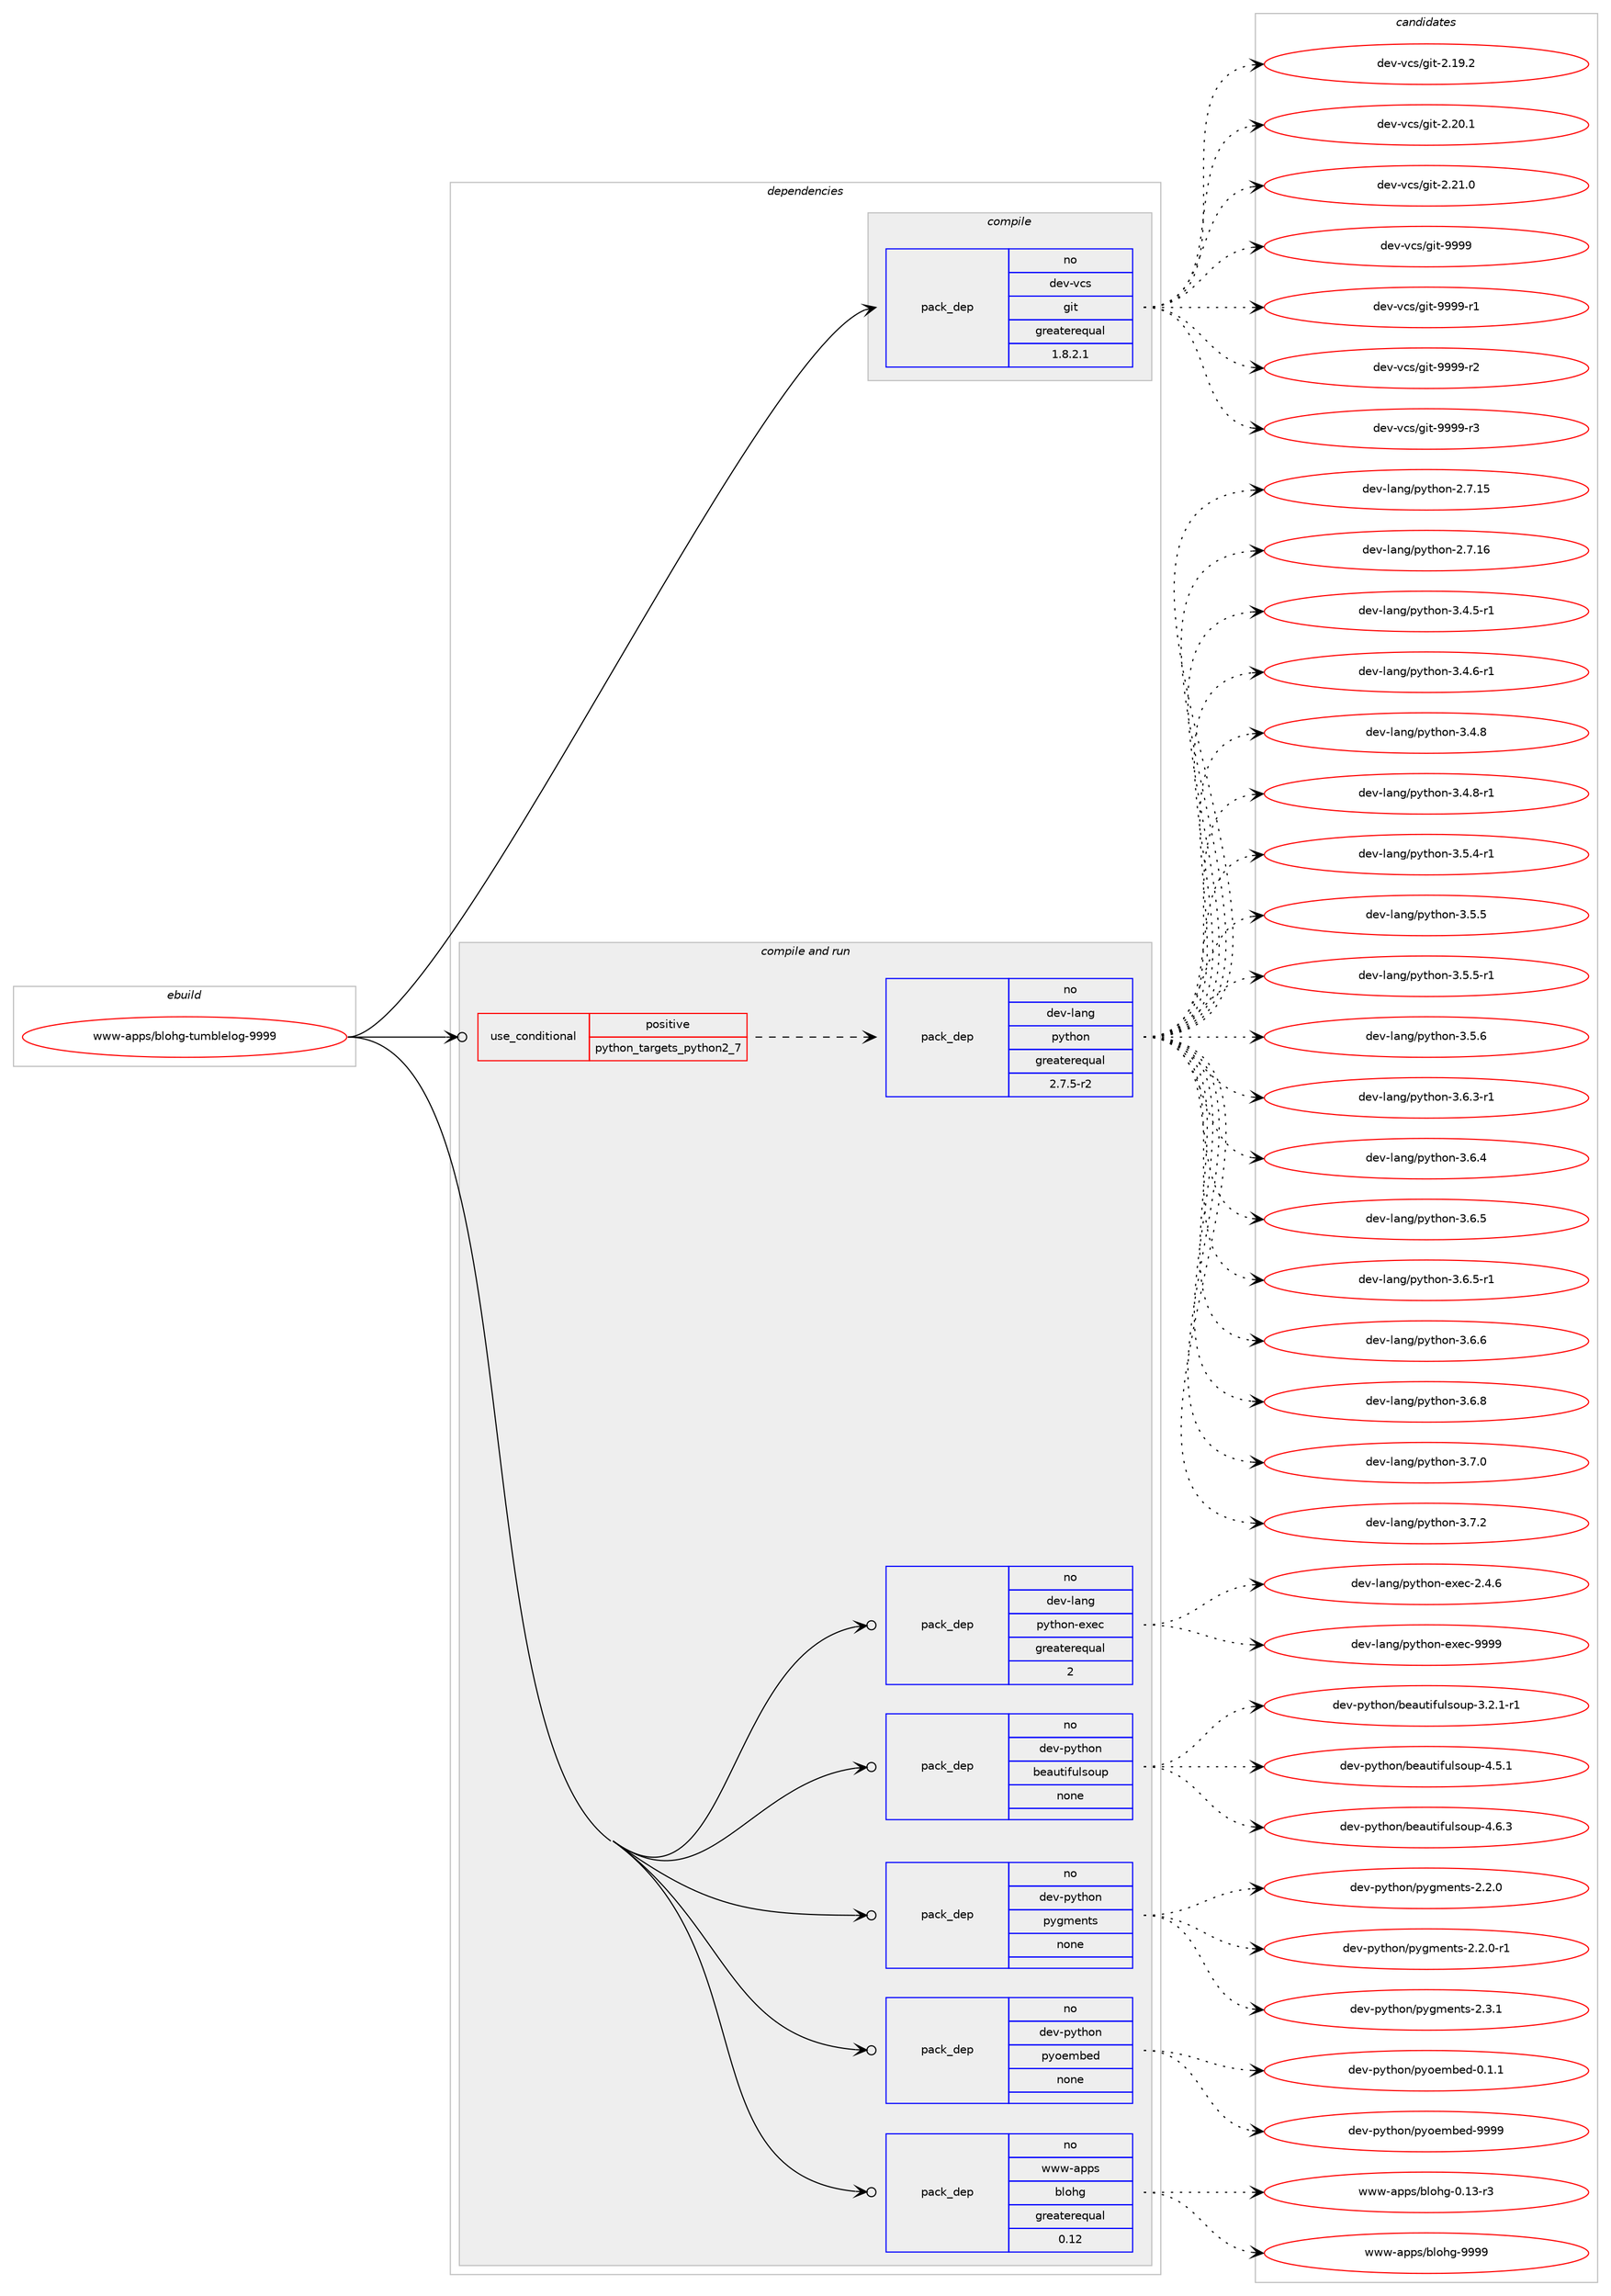 digraph prolog {

# *************
# Graph options
# *************

newrank=true;
concentrate=true;
compound=true;
graph [rankdir=LR,fontname=Helvetica,fontsize=10,ranksep=1.5];#, ranksep=2.5, nodesep=0.2];
edge  [arrowhead=vee];
node  [fontname=Helvetica,fontsize=10];

# **********
# The ebuild
# **********

subgraph cluster_leftcol {
color=gray;
rank=same;
label=<<i>ebuild</i>>;
id [label="www-apps/blohg-tumblelog-9999", color=red, width=4, href="../www-apps/blohg-tumblelog-9999.svg"];
}

# ****************
# The dependencies
# ****************

subgraph cluster_midcol {
color=gray;
label=<<i>dependencies</i>>;
subgraph cluster_compile {
fillcolor="#eeeeee";
style=filled;
label=<<i>compile</i>>;
subgraph pack1251896 {
dependency1743972 [label=<<TABLE BORDER="0" CELLBORDER="1" CELLSPACING="0" CELLPADDING="4" WIDTH="220"><TR><TD ROWSPAN="6" CELLPADDING="30">pack_dep</TD></TR><TR><TD WIDTH="110">no</TD></TR><TR><TD>dev-vcs</TD></TR><TR><TD>git</TD></TR><TR><TD>greaterequal</TD></TR><TR><TD>1.8.2.1</TD></TR></TABLE>>, shape=none, color=blue];
}
id:e -> dependency1743972:w [weight=20,style="solid",arrowhead="vee"];
}
subgraph cluster_compileandrun {
fillcolor="#eeeeee";
style=filled;
label=<<i>compile and run</i>>;
subgraph cond462941 {
dependency1743973 [label=<<TABLE BORDER="0" CELLBORDER="1" CELLSPACING="0" CELLPADDING="4"><TR><TD ROWSPAN="3" CELLPADDING="10">use_conditional</TD></TR><TR><TD>positive</TD></TR><TR><TD>python_targets_python2_7</TD></TR></TABLE>>, shape=none, color=red];
subgraph pack1251897 {
dependency1743974 [label=<<TABLE BORDER="0" CELLBORDER="1" CELLSPACING="0" CELLPADDING="4" WIDTH="220"><TR><TD ROWSPAN="6" CELLPADDING="30">pack_dep</TD></TR><TR><TD WIDTH="110">no</TD></TR><TR><TD>dev-lang</TD></TR><TR><TD>python</TD></TR><TR><TD>greaterequal</TD></TR><TR><TD>2.7.5-r2</TD></TR></TABLE>>, shape=none, color=blue];
}
dependency1743973:e -> dependency1743974:w [weight=20,style="dashed",arrowhead="vee"];
}
id:e -> dependency1743973:w [weight=20,style="solid",arrowhead="odotvee"];
subgraph pack1251898 {
dependency1743975 [label=<<TABLE BORDER="0" CELLBORDER="1" CELLSPACING="0" CELLPADDING="4" WIDTH="220"><TR><TD ROWSPAN="6" CELLPADDING="30">pack_dep</TD></TR><TR><TD WIDTH="110">no</TD></TR><TR><TD>dev-lang</TD></TR><TR><TD>python-exec</TD></TR><TR><TD>greaterequal</TD></TR><TR><TD>2</TD></TR></TABLE>>, shape=none, color=blue];
}
id:e -> dependency1743975:w [weight=20,style="solid",arrowhead="odotvee"];
subgraph pack1251899 {
dependency1743976 [label=<<TABLE BORDER="0" CELLBORDER="1" CELLSPACING="0" CELLPADDING="4" WIDTH="220"><TR><TD ROWSPAN="6" CELLPADDING="30">pack_dep</TD></TR><TR><TD WIDTH="110">no</TD></TR><TR><TD>dev-python</TD></TR><TR><TD>beautifulsoup</TD></TR><TR><TD>none</TD></TR><TR><TD></TD></TR></TABLE>>, shape=none, color=blue];
}
id:e -> dependency1743976:w [weight=20,style="solid",arrowhead="odotvee"];
subgraph pack1251900 {
dependency1743977 [label=<<TABLE BORDER="0" CELLBORDER="1" CELLSPACING="0" CELLPADDING="4" WIDTH="220"><TR><TD ROWSPAN="6" CELLPADDING="30">pack_dep</TD></TR><TR><TD WIDTH="110">no</TD></TR><TR><TD>dev-python</TD></TR><TR><TD>pygments</TD></TR><TR><TD>none</TD></TR><TR><TD></TD></TR></TABLE>>, shape=none, color=blue];
}
id:e -> dependency1743977:w [weight=20,style="solid",arrowhead="odotvee"];
subgraph pack1251901 {
dependency1743978 [label=<<TABLE BORDER="0" CELLBORDER="1" CELLSPACING="0" CELLPADDING="4" WIDTH="220"><TR><TD ROWSPAN="6" CELLPADDING="30">pack_dep</TD></TR><TR><TD WIDTH="110">no</TD></TR><TR><TD>dev-python</TD></TR><TR><TD>pyoembed</TD></TR><TR><TD>none</TD></TR><TR><TD></TD></TR></TABLE>>, shape=none, color=blue];
}
id:e -> dependency1743978:w [weight=20,style="solid",arrowhead="odotvee"];
subgraph pack1251902 {
dependency1743979 [label=<<TABLE BORDER="0" CELLBORDER="1" CELLSPACING="0" CELLPADDING="4" WIDTH="220"><TR><TD ROWSPAN="6" CELLPADDING="30">pack_dep</TD></TR><TR><TD WIDTH="110">no</TD></TR><TR><TD>www-apps</TD></TR><TR><TD>blohg</TD></TR><TR><TD>greaterequal</TD></TR><TR><TD>0.12</TD></TR></TABLE>>, shape=none, color=blue];
}
id:e -> dependency1743979:w [weight=20,style="solid",arrowhead="odotvee"];
}
subgraph cluster_run {
fillcolor="#eeeeee";
style=filled;
label=<<i>run</i>>;
}
}

# **************
# The candidates
# **************

subgraph cluster_choices {
rank=same;
color=gray;
label=<<i>candidates</i>>;

subgraph choice1251896 {
color=black;
nodesep=1;
choice10010111845118991154710310511645504649574650 [label="dev-vcs/git-2.19.2", color=red, width=4,href="../dev-vcs/git-2.19.2.svg"];
choice10010111845118991154710310511645504650484649 [label="dev-vcs/git-2.20.1", color=red, width=4,href="../dev-vcs/git-2.20.1.svg"];
choice10010111845118991154710310511645504650494648 [label="dev-vcs/git-2.21.0", color=red, width=4,href="../dev-vcs/git-2.21.0.svg"];
choice1001011184511899115471031051164557575757 [label="dev-vcs/git-9999", color=red, width=4,href="../dev-vcs/git-9999.svg"];
choice10010111845118991154710310511645575757574511449 [label="dev-vcs/git-9999-r1", color=red, width=4,href="../dev-vcs/git-9999-r1.svg"];
choice10010111845118991154710310511645575757574511450 [label="dev-vcs/git-9999-r2", color=red, width=4,href="../dev-vcs/git-9999-r2.svg"];
choice10010111845118991154710310511645575757574511451 [label="dev-vcs/git-9999-r3", color=red, width=4,href="../dev-vcs/git-9999-r3.svg"];
dependency1743972:e -> choice10010111845118991154710310511645504649574650:w [style=dotted,weight="100"];
dependency1743972:e -> choice10010111845118991154710310511645504650484649:w [style=dotted,weight="100"];
dependency1743972:e -> choice10010111845118991154710310511645504650494648:w [style=dotted,weight="100"];
dependency1743972:e -> choice1001011184511899115471031051164557575757:w [style=dotted,weight="100"];
dependency1743972:e -> choice10010111845118991154710310511645575757574511449:w [style=dotted,weight="100"];
dependency1743972:e -> choice10010111845118991154710310511645575757574511450:w [style=dotted,weight="100"];
dependency1743972:e -> choice10010111845118991154710310511645575757574511451:w [style=dotted,weight="100"];
}
subgraph choice1251897 {
color=black;
nodesep=1;
choice10010111845108971101034711212111610411111045504655464953 [label="dev-lang/python-2.7.15", color=red, width=4,href="../dev-lang/python-2.7.15.svg"];
choice10010111845108971101034711212111610411111045504655464954 [label="dev-lang/python-2.7.16", color=red, width=4,href="../dev-lang/python-2.7.16.svg"];
choice1001011184510897110103471121211161041111104551465246534511449 [label="dev-lang/python-3.4.5-r1", color=red, width=4,href="../dev-lang/python-3.4.5-r1.svg"];
choice1001011184510897110103471121211161041111104551465246544511449 [label="dev-lang/python-3.4.6-r1", color=red, width=4,href="../dev-lang/python-3.4.6-r1.svg"];
choice100101118451089711010347112121116104111110455146524656 [label="dev-lang/python-3.4.8", color=red, width=4,href="../dev-lang/python-3.4.8.svg"];
choice1001011184510897110103471121211161041111104551465246564511449 [label="dev-lang/python-3.4.8-r1", color=red, width=4,href="../dev-lang/python-3.4.8-r1.svg"];
choice1001011184510897110103471121211161041111104551465346524511449 [label="dev-lang/python-3.5.4-r1", color=red, width=4,href="../dev-lang/python-3.5.4-r1.svg"];
choice100101118451089711010347112121116104111110455146534653 [label="dev-lang/python-3.5.5", color=red, width=4,href="../dev-lang/python-3.5.5.svg"];
choice1001011184510897110103471121211161041111104551465346534511449 [label="dev-lang/python-3.5.5-r1", color=red, width=4,href="../dev-lang/python-3.5.5-r1.svg"];
choice100101118451089711010347112121116104111110455146534654 [label="dev-lang/python-3.5.6", color=red, width=4,href="../dev-lang/python-3.5.6.svg"];
choice1001011184510897110103471121211161041111104551465446514511449 [label="dev-lang/python-3.6.3-r1", color=red, width=4,href="../dev-lang/python-3.6.3-r1.svg"];
choice100101118451089711010347112121116104111110455146544652 [label="dev-lang/python-3.6.4", color=red, width=4,href="../dev-lang/python-3.6.4.svg"];
choice100101118451089711010347112121116104111110455146544653 [label="dev-lang/python-3.6.5", color=red, width=4,href="../dev-lang/python-3.6.5.svg"];
choice1001011184510897110103471121211161041111104551465446534511449 [label="dev-lang/python-3.6.5-r1", color=red, width=4,href="../dev-lang/python-3.6.5-r1.svg"];
choice100101118451089711010347112121116104111110455146544654 [label="dev-lang/python-3.6.6", color=red, width=4,href="../dev-lang/python-3.6.6.svg"];
choice100101118451089711010347112121116104111110455146544656 [label="dev-lang/python-3.6.8", color=red, width=4,href="../dev-lang/python-3.6.8.svg"];
choice100101118451089711010347112121116104111110455146554648 [label="dev-lang/python-3.7.0", color=red, width=4,href="../dev-lang/python-3.7.0.svg"];
choice100101118451089711010347112121116104111110455146554650 [label="dev-lang/python-3.7.2", color=red, width=4,href="../dev-lang/python-3.7.2.svg"];
dependency1743974:e -> choice10010111845108971101034711212111610411111045504655464953:w [style=dotted,weight="100"];
dependency1743974:e -> choice10010111845108971101034711212111610411111045504655464954:w [style=dotted,weight="100"];
dependency1743974:e -> choice1001011184510897110103471121211161041111104551465246534511449:w [style=dotted,weight="100"];
dependency1743974:e -> choice1001011184510897110103471121211161041111104551465246544511449:w [style=dotted,weight="100"];
dependency1743974:e -> choice100101118451089711010347112121116104111110455146524656:w [style=dotted,weight="100"];
dependency1743974:e -> choice1001011184510897110103471121211161041111104551465246564511449:w [style=dotted,weight="100"];
dependency1743974:e -> choice1001011184510897110103471121211161041111104551465346524511449:w [style=dotted,weight="100"];
dependency1743974:e -> choice100101118451089711010347112121116104111110455146534653:w [style=dotted,weight="100"];
dependency1743974:e -> choice1001011184510897110103471121211161041111104551465346534511449:w [style=dotted,weight="100"];
dependency1743974:e -> choice100101118451089711010347112121116104111110455146534654:w [style=dotted,weight="100"];
dependency1743974:e -> choice1001011184510897110103471121211161041111104551465446514511449:w [style=dotted,weight="100"];
dependency1743974:e -> choice100101118451089711010347112121116104111110455146544652:w [style=dotted,weight="100"];
dependency1743974:e -> choice100101118451089711010347112121116104111110455146544653:w [style=dotted,weight="100"];
dependency1743974:e -> choice1001011184510897110103471121211161041111104551465446534511449:w [style=dotted,weight="100"];
dependency1743974:e -> choice100101118451089711010347112121116104111110455146544654:w [style=dotted,weight="100"];
dependency1743974:e -> choice100101118451089711010347112121116104111110455146544656:w [style=dotted,weight="100"];
dependency1743974:e -> choice100101118451089711010347112121116104111110455146554648:w [style=dotted,weight="100"];
dependency1743974:e -> choice100101118451089711010347112121116104111110455146554650:w [style=dotted,weight="100"];
}
subgraph choice1251898 {
color=black;
nodesep=1;
choice1001011184510897110103471121211161041111104510112010199455046524654 [label="dev-lang/python-exec-2.4.6", color=red, width=4,href="../dev-lang/python-exec-2.4.6.svg"];
choice10010111845108971101034711212111610411111045101120101994557575757 [label="dev-lang/python-exec-9999", color=red, width=4,href="../dev-lang/python-exec-9999.svg"];
dependency1743975:e -> choice1001011184510897110103471121211161041111104510112010199455046524654:w [style=dotted,weight="100"];
dependency1743975:e -> choice10010111845108971101034711212111610411111045101120101994557575757:w [style=dotted,weight="100"];
}
subgraph choice1251899 {
color=black;
nodesep=1;
choice100101118451121211161041111104798101971171161051021171081151111171124551465046494511449 [label="dev-python/beautifulsoup-3.2.1-r1", color=red, width=4,href="../dev-python/beautifulsoup-3.2.1-r1.svg"];
choice10010111845112121116104111110479810197117116105102117108115111117112455246534649 [label="dev-python/beautifulsoup-4.5.1", color=red, width=4,href="../dev-python/beautifulsoup-4.5.1.svg"];
choice10010111845112121116104111110479810197117116105102117108115111117112455246544651 [label="dev-python/beautifulsoup-4.6.3", color=red, width=4,href="../dev-python/beautifulsoup-4.6.3.svg"];
dependency1743976:e -> choice100101118451121211161041111104798101971171161051021171081151111171124551465046494511449:w [style=dotted,weight="100"];
dependency1743976:e -> choice10010111845112121116104111110479810197117116105102117108115111117112455246534649:w [style=dotted,weight="100"];
dependency1743976:e -> choice10010111845112121116104111110479810197117116105102117108115111117112455246544651:w [style=dotted,weight="100"];
}
subgraph choice1251900 {
color=black;
nodesep=1;
choice1001011184511212111610411111047112121103109101110116115455046504648 [label="dev-python/pygments-2.2.0", color=red, width=4,href="../dev-python/pygments-2.2.0.svg"];
choice10010111845112121116104111110471121211031091011101161154550465046484511449 [label="dev-python/pygments-2.2.0-r1", color=red, width=4,href="../dev-python/pygments-2.2.0-r1.svg"];
choice1001011184511212111610411111047112121103109101110116115455046514649 [label="dev-python/pygments-2.3.1", color=red, width=4,href="../dev-python/pygments-2.3.1.svg"];
dependency1743977:e -> choice1001011184511212111610411111047112121103109101110116115455046504648:w [style=dotted,weight="100"];
dependency1743977:e -> choice10010111845112121116104111110471121211031091011101161154550465046484511449:w [style=dotted,weight="100"];
dependency1743977:e -> choice1001011184511212111610411111047112121103109101110116115455046514649:w [style=dotted,weight="100"];
}
subgraph choice1251901 {
color=black;
nodesep=1;
choice100101118451121211161041111104711212111110110998101100454846494649 [label="dev-python/pyoembed-0.1.1", color=red, width=4,href="../dev-python/pyoembed-0.1.1.svg"];
choice1001011184511212111610411111047112121111101109981011004557575757 [label="dev-python/pyoembed-9999", color=red, width=4,href="../dev-python/pyoembed-9999.svg"];
dependency1743978:e -> choice100101118451121211161041111104711212111110110998101100454846494649:w [style=dotted,weight="100"];
dependency1743978:e -> choice1001011184511212111610411111047112121111101109981011004557575757:w [style=dotted,weight="100"];
}
subgraph choice1251902 {
color=black;
nodesep=1;
choice1191191194597112112115479810811110410345484649514511451 [label="www-apps/blohg-0.13-r3", color=red, width=4,href="../www-apps/blohg-0.13-r3.svg"];
choice119119119459711211211547981081111041034557575757 [label="www-apps/blohg-9999", color=red, width=4,href="../www-apps/blohg-9999.svg"];
dependency1743979:e -> choice1191191194597112112115479810811110410345484649514511451:w [style=dotted,weight="100"];
dependency1743979:e -> choice119119119459711211211547981081111041034557575757:w [style=dotted,weight="100"];
}
}

}
